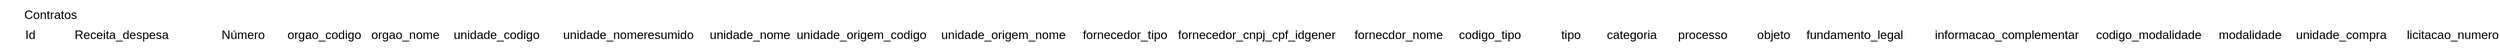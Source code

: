 <mxfile version="18.0.1" type="device"><diagram id="KiSLnzMY8bo3ruFLtIn6" name="Page-1"><mxGraphModel dx="862" dy="482" grid="1" gridSize="10" guides="1" tooltips="1" connect="1" arrows="1" fold="1" page="1" pageScale="1" pageWidth="827" pageHeight="1169" math="0" shadow="0"><root><mxCell id="0"/><mxCell id="1" parent="0"/><mxCell id="tXyS8iEoWLfOk47zjZQv-1" value="Contratos" style="text;html=1;strokeColor=none;fillColor=none;align=center;verticalAlign=middle;whiteSpace=wrap;rounded=0;" vertex="1" parent="1"><mxGeometry x="60" y="10" width="60" height="30" as="geometry"/></mxCell><mxCell id="tXyS8iEoWLfOk47zjZQv-2" value="Id" style="text;html=1;strokeColor=none;fillColor=none;align=center;verticalAlign=middle;whiteSpace=wrap;rounded=0;" vertex="1" parent="1"><mxGeometry x="40" y="30" width="60" height="30" as="geometry"/></mxCell><mxCell id="tXyS8iEoWLfOk47zjZQv-3" value="Receita_despesa" style="text;html=1;strokeColor=none;fillColor=none;align=center;verticalAlign=middle;whiteSpace=wrap;rounded=0;" vertex="1" parent="1"><mxGeometry x="130" y="30" width="60" height="30" as="geometry"/></mxCell><mxCell id="tXyS8iEoWLfOk47zjZQv-4" value="Número" style="text;html=1;strokeColor=none;fillColor=none;align=center;verticalAlign=middle;whiteSpace=wrap;rounded=0;" vertex="1" parent="1"><mxGeometry x="250" y="30" width="60" height="30" as="geometry"/></mxCell><mxCell id="tXyS8iEoWLfOk47zjZQv-5" value="orgao_codigo" style="text;html=1;strokeColor=none;fillColor=none;align=center;verticalAlign=middle;whiteSpace=wrap;rounded=0;" vertex="1" parent="1"><mxGeometry x="330" y="30" width="60" height="30" as="geometry"/></mxCell><mxCell id="tXyS8iEoWLfOk47zjZQv-6" value="orgao_nome" style="text;html=1;strokeColor=none;fillColor=none;align=center;verticalAlign=middle;whiteSpace=wrap;rounded=0;" vertex="1" parent="1"><mxGeometry x="410" y="30" width="60" height="30" as="geometry"/></mxCell><mxCell id="tXyS8iEoWLfOk47zjZQv-7" value="unidade_codigo" style="text;html=1;strokeColor=none;fillColor=none;align=center;verticalAlign=middle;whiteSpace=wrap;rounded=0;" vertex="1" parent="1"><mxGeometry x="500" y="30" width="60" height="30" as="geometry"/></mxCell><mxCell id="tXyS8iEoWLfOk47zjZQv-8" value="unidade_nomeresumido" style="text;html=1;strokeColor=none;fillColor=none;align=center;verticalAlign=middle;whiteSpace=wrap;rounded=0;" vertex="1" parent="1"><mxGeometry x="630" y="30" width="60" height="30" as="geometry"/></mxCell><mxCell id="tXyS8iEoWLfOk47zjZQv-9" value="unidade_nome" style="text;html=1;strokeColor=none;fillColor=none;align=center;verticalAlign=middle;whiteSpace=wrap;rounded=0;" vertex="1" parent="1"><mxGeometry x="750" y="30" width="60" height="30" as="geometry"/></mxCell><mxCell id="tXyS8iEoWLfOk47zjZQv-10" value="unidade_origem_codigo" style="text;html=1;strokeColor=none;fillColor=none;align=center;verticalAlign=middle;whiteSpace=wrap;rounded=0;" vertex="1" parent="1"><mxGeometry x="860" y="30" width="60" height="30" as="geometry"/></mxCell><mxCell id="tXyS8iEoWLfOk47zjZQv-11" value="unidade_origem_nome" style="text;html=1;strokeColor=none;fillColor=none;align=center;verticalAlign=middle;whiteSpace=wrap;rounded=0;" vertex="1" parent="1"><mxGeometry x="1000" y="30" width="60" height="30" as="geometry"/></mxCell><mxCell id="tXyS8iEoWLfOk47zjZQv-12" value="fornecedor_tipo" style="text;html=1;strokeColor=none;fillColor=none;align=center;verticalAlign=middle;whiteSpace=wrap;rounded=0;" vertex="1" parent="1"><mxGeometry x="1120" y="30" width="60" height="30" as="geometry"/></mxCell><mxCell id="tXyS8iEoWLfOk47zjZQv-13" value="fornecedor_cnpj_cpf_idgener" style="text;html=1;strokeColor=none;fillColor=none;align=center;verticalAlign=middle;whiteSpace=wrap;rounded=0;" vertex="1" parent="1"><mxGeometry x="1250" y="30" width="60" height="30" as="geometry"/></mxCell><mxCell id="tXyS8iEoWLfOk47zjZQv-14" value="fornecdor_nome" style="text;html=1;strokeColor=none;fillColor=none;align=center;verticalAlign=middle;whiteSpace=wrap;rounded=0;" vertex="1" parent="1"><mxGeometry x="1390" y="30" width="60" height="30" as="geometry"/></mxCell><mxCell id="tXyS8iEoWLfOk47zjZQv-15" value="codigo_tipo" style="text;html=1;strokeColor=none;fillColor=none;align=center;verticalAlign=middle;whiteSpace=wrap;rounded=0;" vertex="1" parent="1"><mxGeometry x="1480" y="30" width="60" height="30" as="geometry"/></mxCell><mxCell id="tXyS8iEoWLfOk47zjZQv-16" value="tipo" style="text;html=1;strokeColor=none;fillColor=none;align=center;verticalAlign=middle;whiteSpace=wrap;rounded=0;" vertex="1" parent="1"><mxGeometry x="1560" y="30" width="60" height="30" as="geometry"/></mxCell><mxCell id="tXyS8iEoWLfOk47zjZQv-17" value="categoria" style="text;html=1;strokeColor=none;fillColor=none;align=center;verticalAlign=middle;whiteSpace=wrap;rounded=0;" vertex="1" parent="1"><mxGeometry x="1620" y="30" width="60" height="30" as="geometry"/></mxCell><mxCell id="tXyS8iEoWLfOk47zjZQv-18" value="processo" style="text;html=1;strokeColor=none;fillColor=none;align=center;verticalAlign=middle;whiteSpace=wrap;rounded=0;" vertex="1" parent="1"><mxGeometry x="1690" y="30" width="60" height="30" as="geometry"/></mxCell><mxCell id="tXyS8iEoWLfOk47zjZQv-19" value="objeto" style="text;html=1;strokeColor=none;fillColor=none;align=center;verticalAlign=middle;whiteSpace=wrap;rounded=0;" vertex="1" parent="1"><mxGeometry x="1760" y="30" width="60" height="30" as="geometry"/></mxCell><mxCell id="tXyS8iEoWLfOk47zjZQv-20" value="fundamento_legal" style="text;html=1;strokeColor=none;fillColor=none;align=center;verticalAlign=middle;whiteSpace=wrap;rounded=0;" vertex="1" parent="1"><mxGeometry x="1840" y="30" width="60" height="30" as="geometry"/></mxCell><mxCell id="tXyS8iEoWLfOk47zjZQv-21" value="informacao_complementar" style="text;html=1;strokeColor=none;fillColor=none;align=center;verticalAlign=middle;whiteSpace=wrap;rounded=0;" vertex="1" parent="1"><mxGeometry x="1990" y="30" width="60" height="30" as="geometry"/></mxCell><mxCell id="tXyS8iEoWLfOk47zjZQv-22" value="codigo_modalidade" style="text;html=1;strokeColor=none;fillColor=none;align=center;verticalAlign=middle;whiteSpace=wrap;rounded=0;" vertex="1" parent="1"><mxGeometry x="2130" y="30" width="60" height="30" as="geometry"/></mxCell><mxCell id="tXyS8iEoWLfOk47zjZQv-23" value="modalidade" style="text;html=1;strokeColor=none;fillColor=none;align=center;verticalAlign=middle;whiteSpace=wrap;rounded=0;" vertex="1" parent="1"><mxGeometry x="2230" y="30" width="60" height="30" as="geometry"/></mxCell><mxCell id="tXyS8iEoWLfOk47zjZQv-24" value="unidade_compra" style="text;html=1;strokeColor=none;fillColor=none;align=center;verticalAlign=middle;whiteSpace=wrap;rounded=0;" vertex="1" parent="1"><mxGeometry x="2320" y="30" width="60" height="30" as="geometry"/></mxCell><mxCell id="tXyS8iEoWLfOk47zjZQv-25" value="licitacao_numero" style="text;html=1;strokeColor=none;fillColor=none;align=center;verticalAlign=middle;whiteSpace=wrap;rounded=0;" vertex="1" parent="1"><mxGeometry x="2430" y="30" width="60" height="30" as="geometry"/></mxCell></root></mxGraphModel></diagram></mxfile>